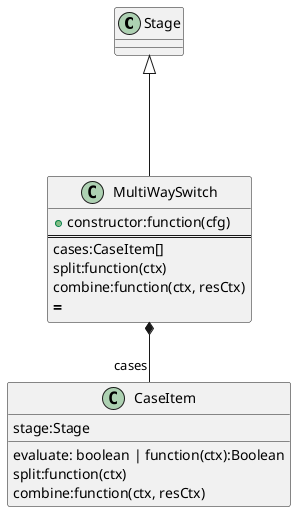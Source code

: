 @startuml

	Class Stage
	Class MultiWaySwitch{
		+constructor:function(cfg)
===
		cases:CaseItem[]
		split:function(ctx)
		combine:function(ctx, resCtx)
===		
	}
  	
  	Class CaseItem {
 		stage:Stage
 		evaluate: boolean | function(ctx):Boolean
		split:function(ctx)
		combine:function(ctx, resCtx)
 	}
 	MultiWaySwitch *-- "cases" CaseItem
 	Stage <|--- MultiWaySwitch


@enduml